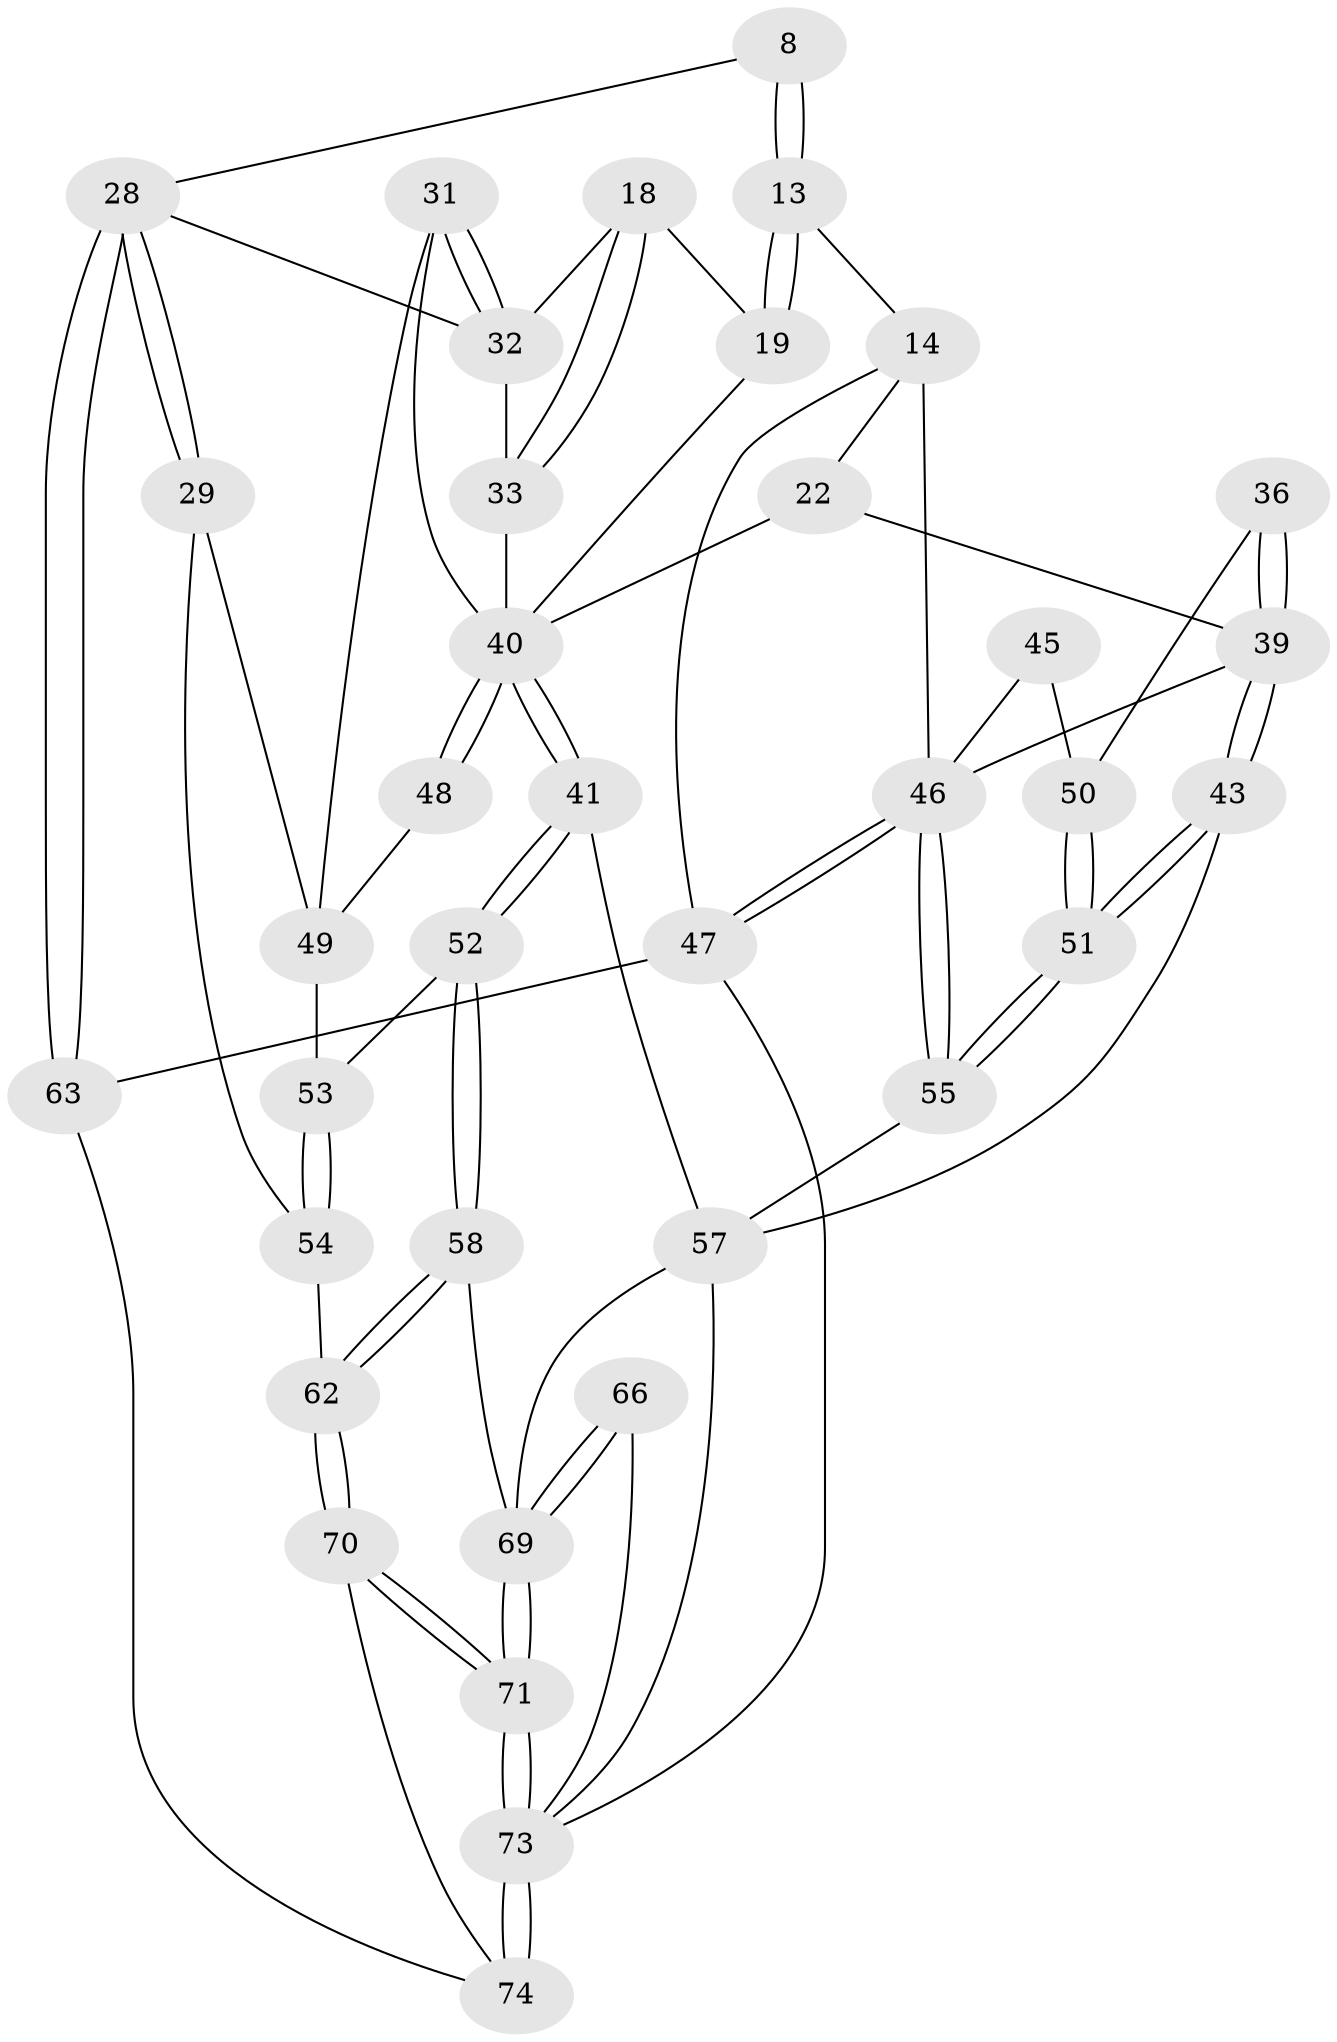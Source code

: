 // original degree distribution, {3: 0.02702702702702703, 6: 0.22972972972972974, 4: 0.25675675675675674, 5: 0.4864864864864865}
// Generated by graph-tools (version 1.1) at 2025/00/03/09/25 05:00:37]
// undirected, 37 vertices, 86 edges
graph export_dot {
graph [start="1"]
  node [color=gray90,style=filled];
  8 [pos="+0.6777438314428779+0.2202413604078603"];
  13 [pos="+0.6529502038312288+0.25775453339719073",super="+9+6"];
  14 [pos="+0+0.032803031314741334",super="+12+11"];
  18 [pos="+0.6634358171395326+0.27770929478809453"];
  19 [pos="+0.6615199560879886+0.2766383714832991"];
  22 [pos="+0.4180956437227109+0.4084288544506139"];
  28 [pos="+1+0.5342700457708083",super="+16+15"];
  29 [pos="+0.9530882540300426+0.5796947807015381"];
  31 [pos="+0.9228162076633594+0.5497563700865438"];
  32 [pos="+0.8682395906403025+0.3789143361969204",super="+17"];
  33 [pos="+0.7580533225583986+0.4468479286792947"];
  36 [pos="+0.2940126650743358+0.48834320850592433"];
  39 [pos="+0.34104579560968135+0.5350974030595813",super="+26+27"];
  40 [pos="+0.5465416931483031+0.5142001082085262",super="+21+20+35"];
  41 [pos="+0.5320486531707914+0.5834069413360502"];
  43 [pos="+0.34613567600254086+0.5612004091556779"];
  45 [pos="+0+0.5227109450465095",super="+38"];
  46 [pos="+0+0.9265427393503638",super="+44+25"];
  47 [pos="+0+1",super="+3"];
  48 [pos="+0.7087910544853101+0.5242194856364357"];
  49 [pos="+0.7071021343865097+0.5549330448078448",super="+30"];
  50 [pos="+0.15577969829589086+0.6093924745376507",super="+37"];
  51 [pos="+0.1615760576453717+0.6258153898612685"];
  52 [pos="+0.5953332138492083+0.6554386355058874"];
  53 [pos="+0.6852813623504022+0.6167400180695729"];
  54 [pos="+0.8769857065451514+0.6729435437179793"];
  55 [pos="+0.1401681468375142+0.7120463821800141"];
  57 [pos="+0.239346589507453+0.7615277996201487",super="+56+42"];
  58 [pos="+0.5967826309293721+0.7156136003506615"];
  62 [pos="+0.6900518137052138+0.8010430543395827",super="+61"];
  63 [pos="+1+1",super="+2"];
  66 [pos="+0.3910370196496676+0.8283865211817625"];
  69 [pos="+0.5076414710368126+0.8666452814283457",super="+59+60"];
  70 [pos="+0.68292747384492+0.899509830647422",super="+65"];
  71 [pos="+0.545225146574913+1"];
  73 [pos="+0.5352733468939197+1",super="+67+68+72"];
  74 [pos="+0.5311240086660325+1",super="+64"];
  8 -- 13 [weight=2];
  8 -- 13;
  8 -- 28;
  13 -- 19;
  13 -- 19;
  13 -- 14 [weight=2];
  14 -- 47 [weight=2];
  14 -- 22;
  14 -- 46 [weight=2];
  18 -- 19;
  18 -- 33;
  18 -- 33;
  18 -- 32;
  19 -- 40;
  22 -- 39;
  22 -- 40;
  28 -- 29;
  28 -- 29;
  28 -- 63 [weight=3];
  28 -- 63;
  28 -- 32;
  29 -- 54;
  29 -- 49;
  31 -- 32;
  31 -- 32;
  31 -- 49;
  31 -- 40;
  32 -- 33;
  33 -- 40;
  36 -- 39 [weight=2];
  36 -- 39;
  36 -- 50;
  39 -- 43;
  39 -- 43;
  39 -- 46;
  40 -- 41;
  40 -- 41;
  40 -- 48 [weight=2];
  40 -- 48;
  41 -- 52;
  41 -- 52;
  41 -- 57;
  43 -- 51;
  43 -- 51;
  43 -- 57;
  45 -- 50 [weight=2];
  45 -- 46 [weight=2];
  46 -- 47;
  46 -- 47;
  46 -- 55;
  46 -- 55;
  47 -- 63 [weight=2];
  47 -- 73;
  48 -- 49;
  49 -- 53;
  50 -- 51;
  50 -- 51;
  51 -- 55;
  51 -- 55;
  52 -- 53;
  52 -- 58;
  52 -- 58;
  53 -- 54;
  53 -- 54;
  54 -- 62;
  55 -- 57;
  57 -- 73;
  57 -- 69;
  58 -- 62;
  58 -- 62;
  58 -- 69;
  62 -- 70 [weight=2];
  62 -- 70;
  63 -- 74;
  66 -- 69 [weight=2];
  66 -- 69;
  66 -- 73;
  69 -- 71;
  69 -- 71;
  70 -- 71;
  70 -- 71;
  70 -- 74;
  71 -- 73;
  71 -- 73;
  73 -- 74 [weight=2];
  73 -- 74;
}
